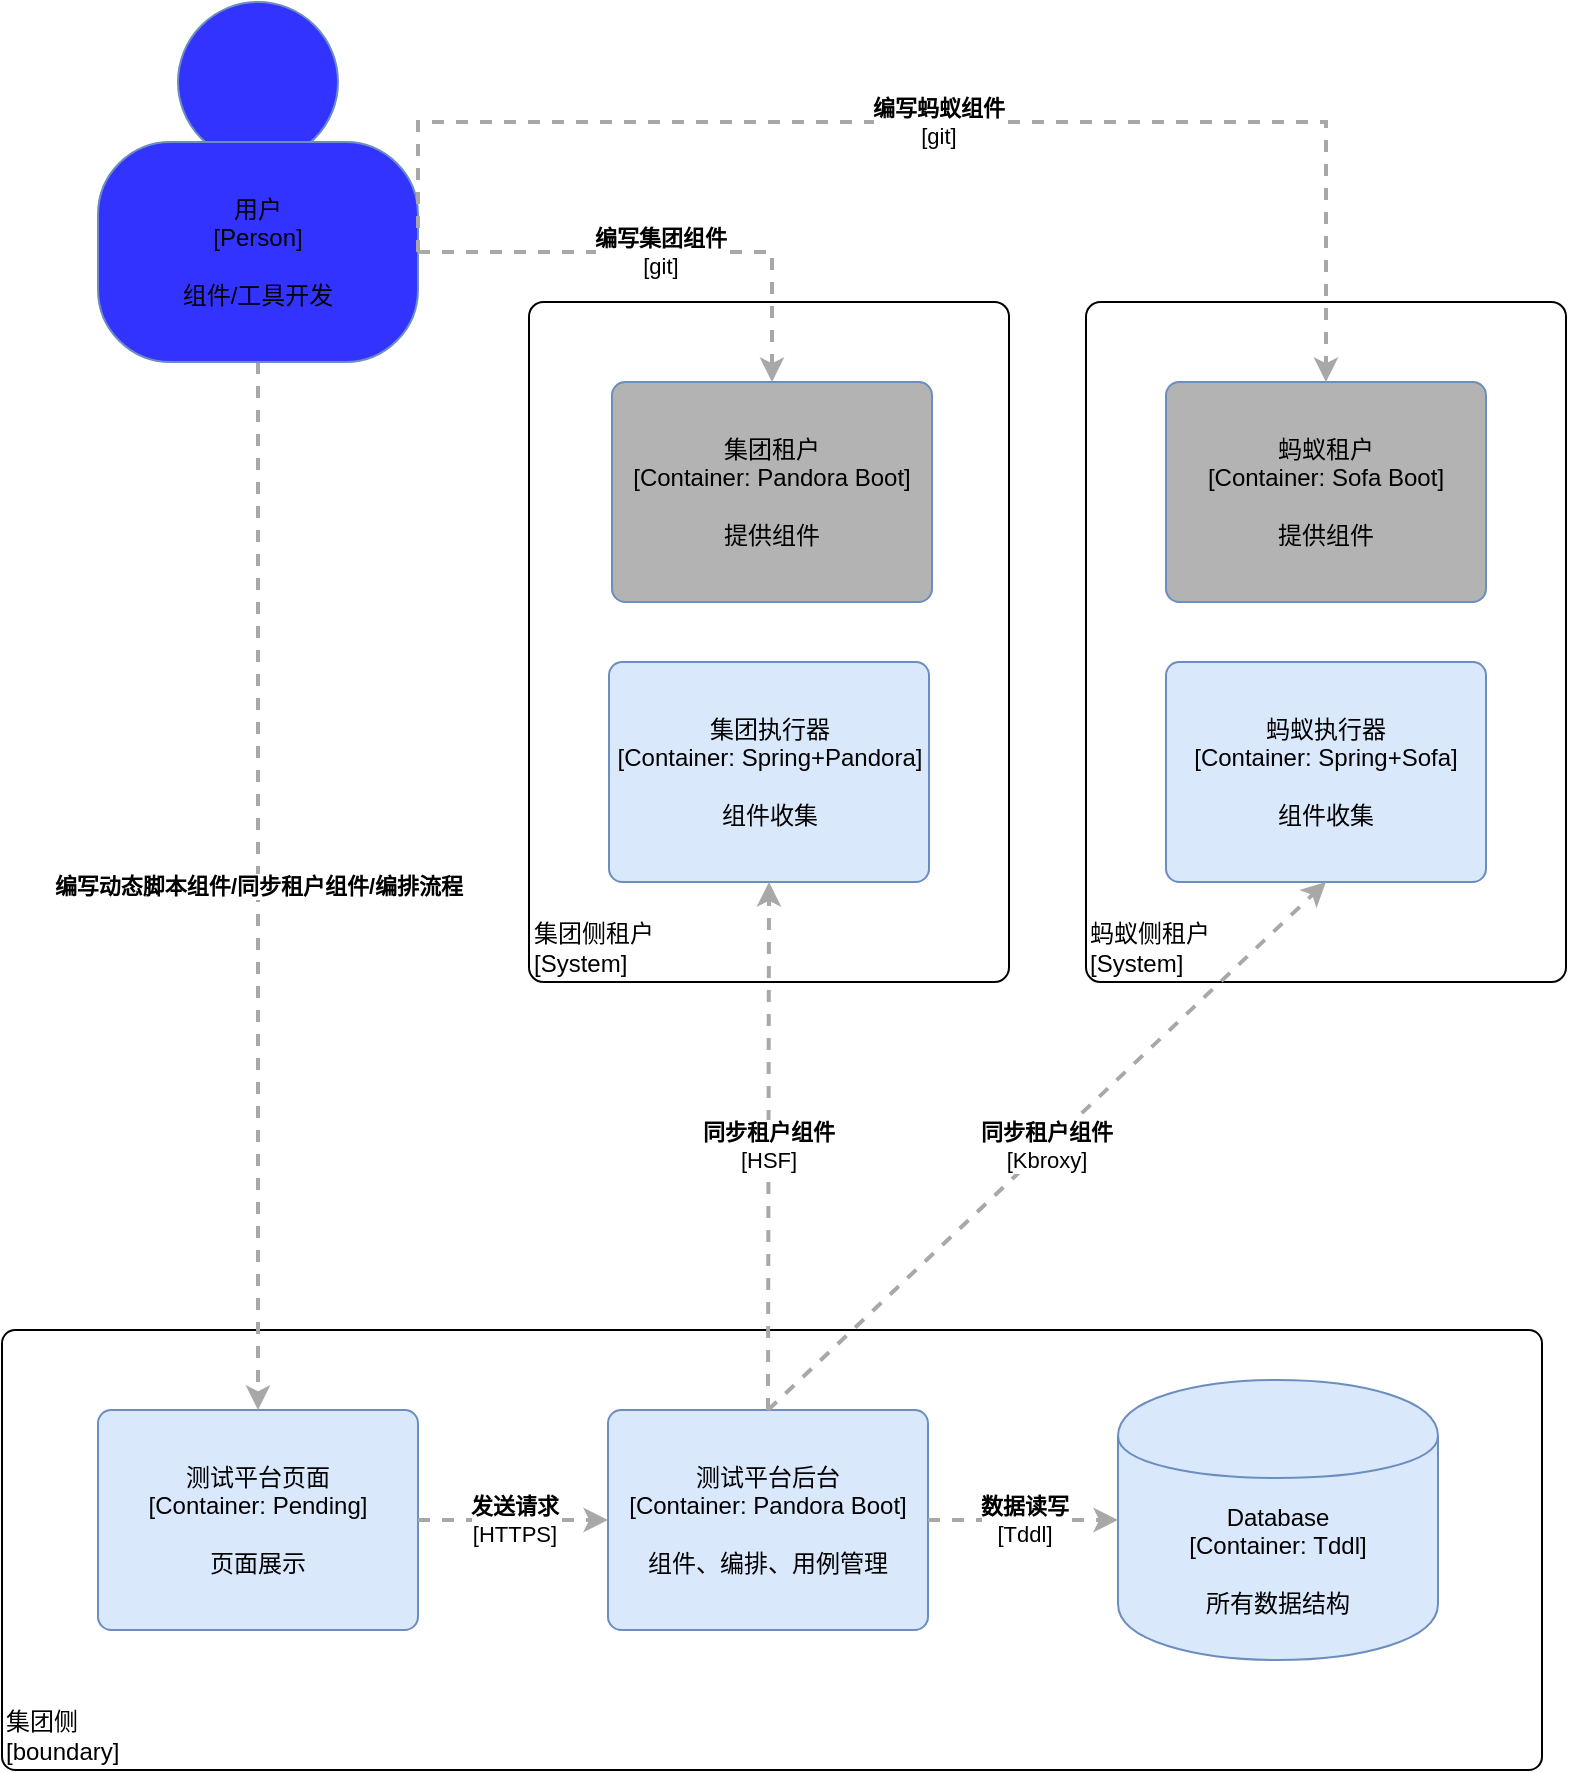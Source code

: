 <mxfile version="10.7.5" type="github"><diagram id="mtmfhuTGaaYhYyOTGC5t" name="Page-1"><mxGraphModel dx="918" dy="544" grid="1" gridSize="10" guides="1" tooltips="1" connect="1" arrows="1" fold="1" page="1" pageScale="1" pageWidth="827" pageHeight="1169" math="0" shadow="0"><root><mxCell id="0"/><mxCell id="1" parent="0"/><mxCell id="rNYQg2nU4c1Ux6Mb_LW1-61" value="" style="group;rounded=0;labelBackgroundColor=none;fillColor=none;fontColor=#000000;align=center;html=1;strokeColor=#FFFFFF;" parent="1" vertex="1" connectable="0"><mxGeometry x="77" y="170" width="160" height="180" as="geometry"/><C4Person as="c4"/></mxCell><object label="&lt;div style=&quot;text-align: left&quot;&gt;集团侧&lt;/div&gt;&lt;div style=&quot;text-align: left&quot;&gt;[boundary]&lt;/div&gt;" placeholders="1" c4Name="集团侧" c4Type="ExecutionEnvironment" c4Application="boundary" id="rNYQg2nU4c1Ux6Mb_LW1-65"><mxCell style="rounded=1;whiteSpace=wrap;html=1;labelBackgroundColor=none;fillColor=#ffffff;fontColor=#000000;align=left;arcSize=3;strokeColor=#000000;verticalAlign=bottom;shadow=0;" parent="1" vertex="1"><mxGeometry x="22" y="694" width="770" height="220" as="geometry"/><C4ExecutionEnvironment as="c4"/></mxCell></object><object label="&lt;span&gt;测试平台页面&lt;/span&gt;&lt;div&gt;[Container:&amp;nbsp;&lt;span&gt;Pending&lt;/span&gt;&lt;span&gt;]&lt;/span&gt;&lt;/div&gt;&lt;div&gt;&lt;br&gt;&lt;/div&gt;&lt;div&gt;页面展示&lt;/div&gt;" placeholders="1" c4Name="测试平台页面" c4Type="Container" c4Technology="Spring Controler" c4Description="页面展示" id="rNYQg2nU4c1Ux6Mb_LW1-66"><mxCell style="rounded=1;whiteSpace=wrap;html=1;labelBackgroundColor=none;fillColor=#dae8fc;fontColor=#000000;align=center;arcSize=6;strokeColor=#6c8ebf;shadow=0;" parent="1" vertex="1"><mxGeometry x="70" y="734" width="160" height="110" as="geometry"/><C4Container as="c4"/></mxCell></object><object label="&lt;span&gt;测试平台后台&lt;/span&gt;&lt;div&gt;[Container:&amp;nbsp;&lt;span&gt;Pandora Boot&lt;/span&gt;&lt;span&gt;]&lt;/span&gt;&lt;/div&gt;&lt;div&gt;&lt;br&gt;&lt;/div&gt;&lt;div&gt;组件、编排、用例管理&lt;/div&gt;" placeholders="1" c4Name="测试平台后台" c4Type="Container" c4Technology="Pandora Boot" c4Description="组件、用例、编排管理" id="rNYQg2nU4c1Ux6Mb_LW1-67"><mxCell style="rounded=1;whiteSpace=wrap;html=1;labelBackgroundColor=none;fillColor=#dae8fc;fontColor=#000000;align=center;arcSize=6;strokeColor=#6c8ebf;shadow=0;" parent="1" vertex="1"><mxGeometry x="325" y="734" width="160" height="110" as="geometry"/><C4Container as="c4"/></mxCell></object><object label="&lt;span&gt;Database&lt;/span&gt;&lt;div&gt;[Container:&amp;nbsp;Tddl]&lt;/div&gt;&lt;div&gt;&lt;br&gt;&lt;/div&gt;&lt;div&gt;所有数据结构&lt;/div&gt;" placeholders="1" c4Type="Database" c4Technology="Tddl" c4Description="所有数据结构" id="rNYQg2nU4c1Ux6Mb_LW1-68"><mxCell style="shape=cylinder;whiteSpace=wrap;html=1;boundedLbl=1;rounded=0;labelBackgroundColor=none;fillColor=#dae8fc;fontSize=12;fontColor=#000000;align=center;strokeColor=#6c8ebf;shadow=0;" parent="1" vertex="1"><mxGeometry x="580" y="719" width="160" height="140" as="geometry"/><C4Database as="c4"/></mxCell></object><object label="&lt;div style=&quot;text-align: left&quot;&gt;&lt;div style=&quot;text-align: center&quot;&gt;&lt;b&gt;发送请求&lt;/b&gt;&lt;/div&gt;&lt;div style=&quot;text-align: center&quot;&gt;[HTTPS]&lt;/div&gt;&lt;/div&gt;" c4Type="Relationship" c4Description="Beschreibung" c4Technology="technology" id="rNYQg2nU4c1Ux6Mb_LW1-69"><mxCell style="edgeStyle=none;rounded=0;html=1;entryX=0;entryY=0.5;jettySize=auto;orthogonalLoop=1;strokeColor=#A8A8A8;strokeWidth=2;fontColor=#000000;jumpStyle=none;dashed=1;exitX=1;exitY=0.5;exitDx=0;exitDy=0;entryDx=0;entryDy=0;" parent="1" source="rNYQg2nU4c1Ux6Mb_LW1-66" target="rNYQg2nU4c1Ux6Mb_LW1-67" edge="1"><mxGeometry width="160" relative="1" as="geometry"><mxPoint x="62" y="974" as="sourcePoint"/><mxPoint x="222" y="974" as="targetPoint"/></mxGeometry><C4Relationship as="c4"/></mxCell></object><object label="&lt;div style=&quot;text-align: left&quot;&gt;&lt;div style=&quot;text-align: center&quot;&gt;&lt;b&gt;数据读写&lt;/b&gt;&lt;/div&gt;&lt;div style=&quot;text-align: center&quot;&gt;[Tddl]&lt;/div&gt;&lt;/div&gt;" c4Type="Relationship" c4Description="Beschreibung" c4Technology="technology" id="rNYQg2nU4c1Ux6Mb_LW1-70"><mxCell style="edgeStyle=none;rounded=0;html=1;entryX=0;entryY=0.5;jettySize=auto;orthogonalLoop=1;strokeColor=#A8A8A8;strokeWidth=2;fontColor=#000000;jumpStyle=none;dashed=1;exitX=1;exitY=0.5;exitDx=0;exitDy=0;entryDx=0;entryDy=0;" parent="1" source="rNYQg2nU4c1Ux6Mb_LW1-67" target="rNYQg2nU4c1Ux6Mb_LW1-68" edge="1"><mxGeometry width="160" relative="1" as="geometry"><mxPoint x="492" y="674" as="sourcePoint"/><mxPoint x="652" y="674" as="targetPoint"/></mxGeometry><C4Relationship as="c4"/></mxCell></object><object label="&lt;div style=&quot;text-align: left&quot;&gt;&lt;div style=&quot;text-align: center&quot;&gt;&lt;b&gt;编写动态脚本组件&lt;/b&gt;&lt;b&gt;/同步租户组件/编排流程&lt;/b&gt;&lt;/div&gt;&lt;/div&gt;" c4Type="Relationship" c4Description="Beschreibung" c4Technology="technology" id="rNYQg2nU4c1Ux6Mb_LW1-71"><mxCell style="edgeStyle=none;rounded=0;html=1;entryX=0.5;entryY=0;jettySize=auto;orthogonalLoop=1;strokeColor=#A8A8A8;strokeWidth=2;fontColor=#000000;jumpStyle=none;dashed=1;exitX=0.5;exitY=1;exitDx=0;exitDy=0;entryDx=0;entryDy=0;" parent="1" source="rNYQg2nU4c1Ux6Mb_LW1-62" target="rNYQg2nU4c1Ux6Mb_LW1-66" edge="1"><mxGeometry width="160" relative="1" as="geometry"><mxPoint x="409" y="360" as="sourcePoint"/><mxPoint x="152" y="490" as="targetPoint"/></mxGeometry><C4Relationship as="c4"/></mxCell></object><object label="&lt;div style=&quot;text-align: left&quot;&gt;集团侧租户&lt;/div&gt;&lt;div style=&quot;text-align: left&quot;&gt;[System]&lt;/div&gt;&lt;div style=&quot;text-align: right&quot;&gt;&lt;/div&gt;" placeholders="1" c4Name="集团侧租户" c4Type="DeploymentNode" c4OperationSystem="System" c4ScalingFactor="" id="rNYQg2nU4c1Ux6Mb_LW1-82"><mxCell style="rounded=1;whiteSpace=wrap;html=1;labelBackgroundColor=none;fillColor=#ffffff;fontColor=#000000;align=left;arcSize=3;strokeColor=#000000;verticalAlign=bottom;shadow=0;" parent="1" vertex="1"><mxGeometry x="285.5" y="180" width="240" height="340" as="geometry"/><C4DeploymentNode as="c4"/></mxCell></object><object label="&lt;span&gt;集团执行器&lt;/span&gt;&lt;div&gt;[Container:&amp;nbsp;&lt;span&gt;Spring+Pandora&lt;/span&gt;&lt;span&gt;]&lt;/span&gt;&lt;/div&gt;&lt;div&gt;&lt;br&gt;&lt;/div&gt;&lt;div&gt;组件收集&lt;/div&gt;" placeholders="1" c4Name="集团执行器" c4Type="Container" c4Technology="Spring+Pandora" c4Description="执行引擎" id="rNYQg2nU4c1Ux6Mb_LW1-83"><mxCell style="rounded=1;whiteSpace=wrap;html=1;labelBackgroundColor=none;fillColor=#dae8fc;fontColor=#000000;align=center;arcSize=6;strokeColor=#6c8ebf;shadow=0;" parent="1" vertex="1"><mxGeometry x="325.5" y="360" width="160" height="110" as="geometry"/><C4Container as="c4"/></mxCell></object><object label="&lt;span&gt;集团租户&lt;/span&gt;&lt;div&gt;[Container:&amp;nbsp;&lt;span&gt;Pandora Boot&lt;/span&gt;&lt;span&gt;]&lt;/span&gt;&lt;/div&gt;&lt;div&gt;&lt;br&gt;&lt;/div&gt;&lt;div&gt;提供组件&lt;/div&gt;" placeholders="1" c4Name="集团租户" c4Type="Container" c4Technology="Pandora Boot" c4Description="提供组件" id="rNYQg2nU4c1Ux6Mb_LW1-84"><mxCell style="rounded=1;whiteSpace=wrap;html=1;labelBackgroundColor=none;fillColor=#B3B3B3;fontColor=#000000;align=center;arcSize=6;strokeColor=#6c8ebf;shadow=0;" parent="1" vertex="1"><mxGeometry x="327" y="220" width="160" height="110" as="geometry"/><C4Container as="c4"/></mxCell></object><object label="&lt;div style=&quot;text-align: left&quot;&gt;&lt;div style=&quot;text-align: center&quot;&gt;&lt;b&gt;同步租户组件&lt;/b&gt;&lt;/div&gt;&lt;div style=&quot;text-align: center&quot;&gt;[HSF]&lt;/div&gt;&lt;/div&gt;" c4Type="Relationship" c4Description="Beschreibung" c4Technology="technology" id="rNYQg2nU4c1Ux6Mb_LW1-76"><mxCell style="edgeStyle=none;rounded=0;html=1;jettySize=auto;orthogonalLoop=1;strokeColor=#A8A8A8;strokeWidth=2;fontColor=#000000;jumpStyle=none;dashed=1;exitX=0.5;exitY=0;exitDx=0;exitDy=0;entryX=0.5;entryY=1;entryDx=0;entryDy=0;" parent="1" source="rNYQg2nU4c1Ux6Mb_LW1-67" target="rNYQg2nU4c1Ux6Mb_LW1-83" edge="1"><mxGeometry width="160" relative="1" as="geometry"><mxPoint x="354" y="540" as="sourcePoint"/><mxPoint x="314" y="620" as="targetPoint"/></mxGeometry><C4Relationship as="c4"/></mxCell></object><object label="&lt;div style=&quot;text-align: left&quot;&gt;蚂蚁侧租户&lt;/div&gt;&lt;div style=&quot;text-align: left&quot;&gt;[System]&lt;/div&gt;&lt;div style=&quot;text-align: right&quot;&gt;&lt;/div&gt;" placeholders="1" c4Name="蚂蚁侧租户" c4Type="DeploymentNode" c4OperationSystem="System" c4ScalingFactor="" id="rNYQg2nU4c1Ux6Mb_LW1-89"><mxCell style="rounded=1;whiteSpace=wrap;html=1;labelBackgroundColor=none;fillColor=#ffffff;fontColor=#000000;align=left;arcSize=3;strokeColor=#000000;verticalAlign=bottom;shadow=0;" parent="1" vertex="1"><mxGeometry x="564" y="180" width="240" height="340" as="geometry"/><C4DeploymentNode as="c4"/></mxCell></object><object label="&lt;span&gt;蚂蚁执行器&lt;/span&gt;&lt;div&gt;[Container:&amp;nbsp;&lt;span&gt;Spring+Sofa&lt;/span&gt;&lt;span&gt;]&lt;/span&gt;&lt;/div&gt;&lt;div&gt;&lt;br&gt;&lt;/div&gt;&lt;div&gt;组件收集&lt;/div&gt;" placeholders="1" c4Name="蚂蚁执行器" c4Type="Container" c4Technology="Spring+Sofa" c4Description="执行引擎" id="rNYQg2nU4c1Ux6Mb_LW1-90"><mxCell style="rounded=1;whiteSpace=wrap;html=1;labelBackgroundColor=none;fillColor=#dae8fc;fontColor=#000000;align=center;arcSize=6;strokeColor=#6c8ebf;shadow=0;" parent="1" vertex="1"><mxGeometry x="604" y="360" width="160" height="110" as="geometry"/><C4Container as="c4"/></mxCell></object><object label="&lt;span&gt;蚂蚁租户&lt;/span&gt;&lt;div&gt;[Container:&amp;nbsp;&lt;span&gt;Sofa Boot&lt;/span&gt;&lt;span&gt;]&lt;/span&gt;&lt;/div&gt;&lt;div&gt;&lt;br&gt;&lt;/div&gt;&lt;div&gt;提供组件&lt;/div&gt;" placeholders="1" c4Name="蚂蚁租户" c4Type="Container" c4Technology="Sofa Boot" c4Description="提供组件" id="rNYQg2nU4c1Ux6Mb_LW1-91"><mxCell style="rounded=1;whiteSpace=wrap;html=1;labelBackgroundColor=none;fillColor=#B3B3B3;fontColor=#000000;align=center;arcSize=6;strokeColor=#6c8ebf;shadow=0;" parent="1" vertex="1"><mxGeometry x="604" y="220" width="160" height="110" as="geometry"/><C4Container as="c4"/></mxCell></object><object label="&lt;div style=&quot;text-align: left&quot;&gt;&lt;div style=&quot;text-align: center&quot;&gt;&lt;b&gt;同步租户组件&lt;/b&gt;&lt;/div&gt;&lt;div style=&quot;text-align: center&quot;&gt;[Kbroxy]&lt;/div&gt;&lt;/div&gt;" c4Type="Relationship" c4Description="Beschreibung" c4Technology="technology" id="rNYQg2nU4c1Ux6Mb_LW1-77"><mxCell style="edgeStyle=none;rounded=0;html=1;jettySize=auto;orthogonalLoop=1;strokeColor=#A8A8A8;strokeWidth=2;fontColor=#000000;jumpStyle=none;dashed=1;exitX=0.5;exitY=0;exitDx=0;exitDy=0;entryX=0.5;entryY=1;entryDx=0;entryDy=0;" parent="1" source="rNYQg2nU4c1Ux6Mb_LW1-67" target="rNYQg2nU4c1Ux6Mb_LW1-90" edge="1"><mxGeometry width="160" relative="1" as="geometry"><mxPoint x="415" y="744" as="sourcePoint"/><mxPoint x="614" y="620" as="targetPoint"/></mxGeometry><C4Relationship as="c4"/></mxCell></object><mxCell id="rNYQg2nU4c1Ux6Mb_LW1-63" value="" style="ellipse;whiteSpace=wrap;html=1;aspect=fixed;rounded=0;labelBackgroundColor=none;fillColor=#3333FF;fontSize=12;fontColor=#000000;align=center;strokeColor=#6c8ebf;" parent="1" vertex="1"><mxGeometry x="110" y="30" width="80" height="80" as="geometry"/><C4Person as="c4"/></mxCell><object label="用户&lt;div&gt;[Person]&lt;/div&gt;&lt;div&gt;&lt;br&gt;&lt;/div&gt;&lt;div&gt;组件/工具开发" placeholders="1" c4Name="用户" c4Type="body" c4Description="组件/工具开发" id="rNYQg2nU4c1Ux6Mb_LW1-62"><mxCell style="rounded=1;whiteSpace=wrap;html=1;labelBackgroundColor=none;fillColor=#3333FF;fontColor=#000000;align=center;arcSize=33;strokeColor=#6c8ebf;" parent="1" vertex="1"><mxGeometry x="70" y="100" width="160" height="110" as="geometry"/><C4Person as="c4"/></mxCell></object><object label="&lt;div style=&quot;text-align: left&quot;&gt;&lt;div style=&quot;text-align: center&quot;&gt;&lt;b&gt;编写集团组件&lt;/b&gt;&lt;/div&gt;&lt;div style=&quot;text-align: center&quot;&gt;[git]&lt;/div&gt;&lt;/div&gt;" c4Type="Relationship" c4Description="Beschreibung" c4Technology="technology" id="rNYQg2nU4c1Ux6Mb_LW1-94"><mxCell style="edgeStyle=orthogonalEdgeStyle;rounded=0;html=1;entryX=0.5;entryY=0;jettySize=auto;orthogonalLoop=1;strokeColor=#A8A8A8;strokeWidth=2;fontColor=#000000;jumpStyle=none;dashed=1;entryDx=0;entryDy=0;exitX=1;exitY=0.5;exitDx=0;exitDy=0;" parent="1" source="rNYQg2nU4c1Ux6Mb_LW1-62" target="rNYQg2nU4c1Ux6Mb_LW1-84" edge="1"><mxGeometry width="160" relative="1" as="geometry"><mxPoint x="260" y="160" as="sourcePoint"/><mxPoint x="407" y="180" as="targetPoint"/><Array as="points"><mxPoint x="407" y="155"/></Array></mxGeometry><C4Relationship as="c4"/></mxCell></object><object label="&lt;div style=&quot;text-align: left&quot;&gt;&lt;div style=&quot;text-align: center&quot;&gt;&lt;b&gt;编写蚂蚁组件&lt;/b&gt;&lt;/div&gt;&lt;div style=&quot;text-align: center&quot;&gt;[git]&lt;/div&gt;&lt;/div&gt;" c4Type="Relationship" c4Description="Beschreibung" c4Technology="technology" id="JbmU2Ld9N7YeW23lLf0R-1"><mxCell style="rounded=0;html=1;entryX=0.5;entryY=0;jettySize=auto;orthogonalLoop=1;strokeColor=#A8A8A8;strokeWidth=2;fontColor=#000000;jumpStyle=none;dashed=1;entryDx=0;entryDy=0;edgeStyle=orthogonalEdgeStyle;exitX=1;exitY=0.5;exitDx=0;exitDy=0;" parent="1" source="rNYQg2nU4c1Ux6Mb_LW1-62" target="rNYQg2nU4c1Ux6Mb_LW1-91" edge="1"><mxGeometry width="160" relative="1" as="geometry"><mxPoint x="250" y="45" as="sourcePoint"/><mxPoint x="717.143" y="110.143" as="targetPoint"/><Array as="points"><mxPoint x="230" y="90"/><mxPoint x="684" y="90"/></Array></mxGeometry><C4Relationship as="c4"/></mxCell></object></root></mxGraphModel></diagram></mxfile>